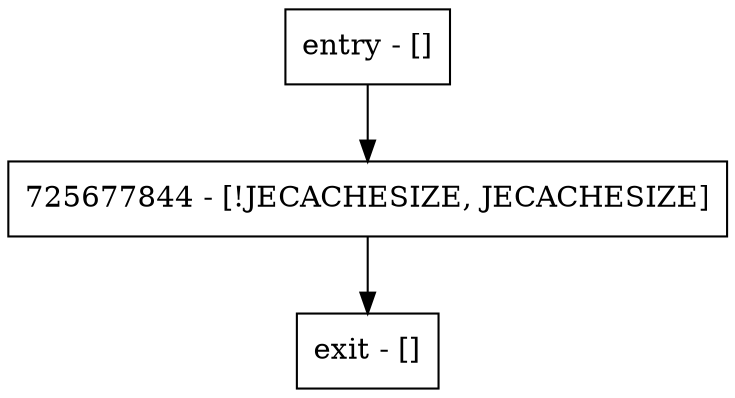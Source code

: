 digraph <init> {
node [shape=record];
entry [label="entry - []"];
exit [label="exit - []"];
725677844 [label="725677844 - [!JECACHESIZE, JECACHESIZE]"];
entry;
exit;
entry -> 725677844;
725677844 -> exit;
}
